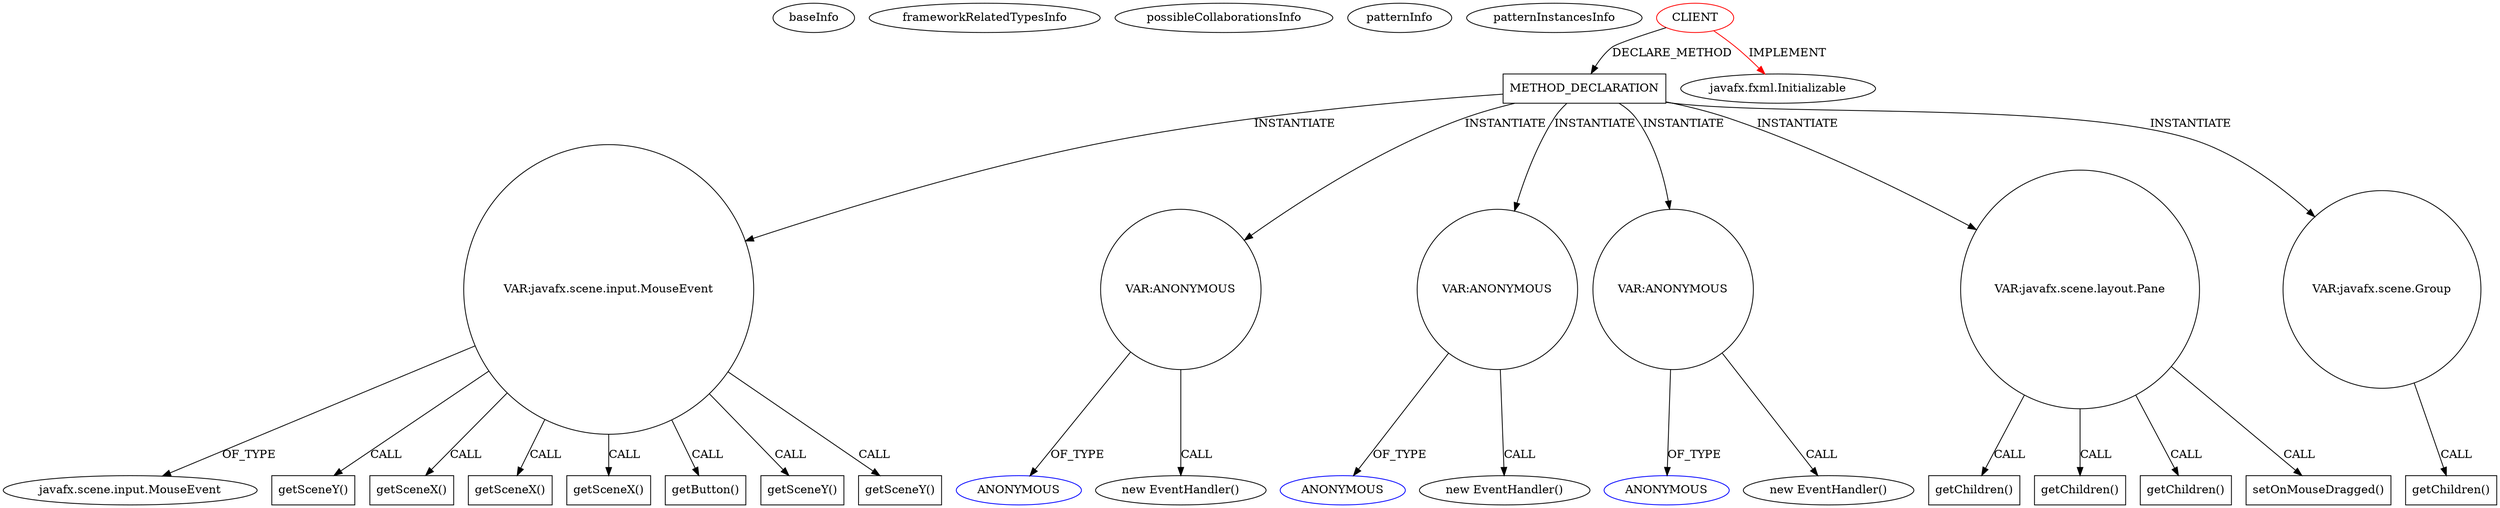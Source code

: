 digraph {
baseInfo[graphId=235,category="pattern",isAnonymous=false,possibleRelation=false]
frameworkRelatedTypesInfo[0="javafx.fxml.Initializable"]
possibleCollaborationsInfo[]
patternInfo[frequency=2.0,patternRootClient=0]
patternInstancesInfo[0="mrempala-sp~/mrempala-sp/sp-master/src/application/VcPtVisualSchematicView.java~VcPtVisualSchematicView~3690",1="mrempala-sp~/mrempala-sp/sp-master/src/application/VcPtVisualSchematicViewClickable.java~VcPtVisualSchematicViewClickable~3668"]
20[label="javafx.scene.input.MouseEvent",vertexType="FRAMEWORK_CLASS_TYPE",isFrameworkType=false]
18[label="VAR:javafx.scene.input.MouseEvent",vertexType="VARIABLE_EXPRESION",isFrameworkType=false,shape=circle]
32[label="getSceneY()",vertexType="INSIDE_CALL",isFrameworkType=false,shape=box]
26[label="getSceneX()",vertexType="INSIDE_CALL",isFrameworkType=false,shape=box]
22[label="getSceneX()",vertexType="INSIDE_CALL",isFrameworkType=false,shape=box]
30[label="getSceneX()",vertexType="INSIDE_CALL",isFrameworkType=false,shape=box]
19[label="getButton()",vertexType="INSIDE_CALL",isFrameworkType=false,shape=box]
2[label="METHOD_DECLARATION",vertexType="CLIENT_METHOD_DECLARATION",isFrameworkType=false,shape=box]
0[label="CLIENT",vertexType="ROOT_CLIENT_CLASS_DECLARATION",isFrameworkType=false,color=red]
84[label="VAR:ANONYMOUS",vertexType="VARIABLE_EXPRESION",isFrameworkType=false,shape=circle]
85[label="ANONYMOUS",vertexType="REFERENCE_ANONYMOUS_DECLARATION",isFrameworkType=false,color=blue]
83[label="new EventHandler()",vertexType="CONSTRUCTOR_CALL",isFrameworkType=false]
205[label="VAR:ANONYMOUS",vertexType="VARIABLE_EXPRESION",isFrameworkType=false,shape=circle]
206[label="ANONYMOUS",vertexType="REFERENCE_ANONYMOUS_DECLARATION",isFrameworkType=false,color=blue]
204[label="new EventHandler()",vertexType="CONSTRUCTOR_CALL",isFrameworkType=false]
15[label="VAR:ANONYMOUS",vertexType="VARIABLE_EXPRESION",isFrameworkType=false,shape=circle]
16[label="ANONYMOUS",vertexType="REFERENCE_ANONYMOUS_DECLARATION",isFrameworkType=false,color=blue]
14[label="new EventHandler()",vertexType="CONSTRUCTOR_CALL",isFrameworkType=false]
24[label="getSceneY()",vertexType="INSIDE_CALL",isFrameworkType=false,shape=box]
28[label="getSceneY()",vertexType="INSIDE_CALL",isFrameworkType=false,shape=box]
1[label="javafx.fxml.Initializable",vertexType="FRAMEWORK_INTERFACE_TYPE",isFrameworkType=false]
3[label="VAR:javafx.scene.layout.Pane",vertexType="VARIABLE_EXPRESION",isFrameworkType=false,shape=circle]
4[label="getChildren()",vertexType="INSIDE_CALL",isFrameworkType=false,shape=box]
37[label="getChildren()",vertexType="INSIDE_CALL",isFrameworkType=false,shape=box]
211[label="getChildren()",vertexType="INSIDE_CALL",isFrameworkType=false,shape=box]
13[label="setOnMouseDragged()",vertexType="INSIDE_CALL",isFrameworkType=false,shape=box]
33[label="VAR:javafx.scene.Group",vertexType="VARIABLE_EXPRESION",isFrameworkType=false,shape=circle]
131[label="getChildren()",vertexType="INSIDE_CALL",isFrameworkType=false,shape=box]
15->14[label="CALL"]
3->211[label="CALL"]
18->19[label="CALL"]
0->1[label="IMPLEMENT",color=red]
205->204[label="CALL"]
205->206[label="OF_TYPE"]
2->33[label="INSTANTIATE"]
2->18[label="INSTANTIATE"]
18->26[label="CALL"]
18->32[label="CALL"]
3->37[label="CALL"]
3->13[label="CALL"]
18->24[label="CALL"]
2->3[label="INSTANTIATE"]
18->20[label="OF_TYPE"]
0->2[label="DECLARE_METHOD"]
2->205[label="INSTANTIATE"]
15->16[label="OF_TYPE"]
33->131[label="CALL"]
2->84[label="INSTANTIATE"]
2->15[label="INSTANTIATE"]
84->85[label="OF_TYPE"]
3->4[label="CALL"]
84->83[label="CALL"]
18->28[label="CALL"]
18->30[label="CALL"]
18->22[label="CALL"]
}

